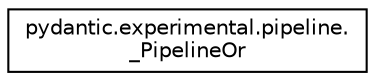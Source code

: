 digraph "Graphical Class Hierarchy"
{
 // LATEX_PDF_SIZE
  edge [fontname="Helvetica",fontsize="10",labelfontname="Helvetica",labelfontsize="10"];
  node [fontname="Helvetica",fontsize="10",shape=record];
  rankdir="LR";
  Node0 [label="pydantic.experimental.pipeline.\l_PipelineOr",height=0.2,width=0.4,color="black", fillcolor="white", style="filled",URL="$classpydantic_1_1experimental_1_1pipeline_1_1__PipelineOr.html",tooltip=" "];
}
